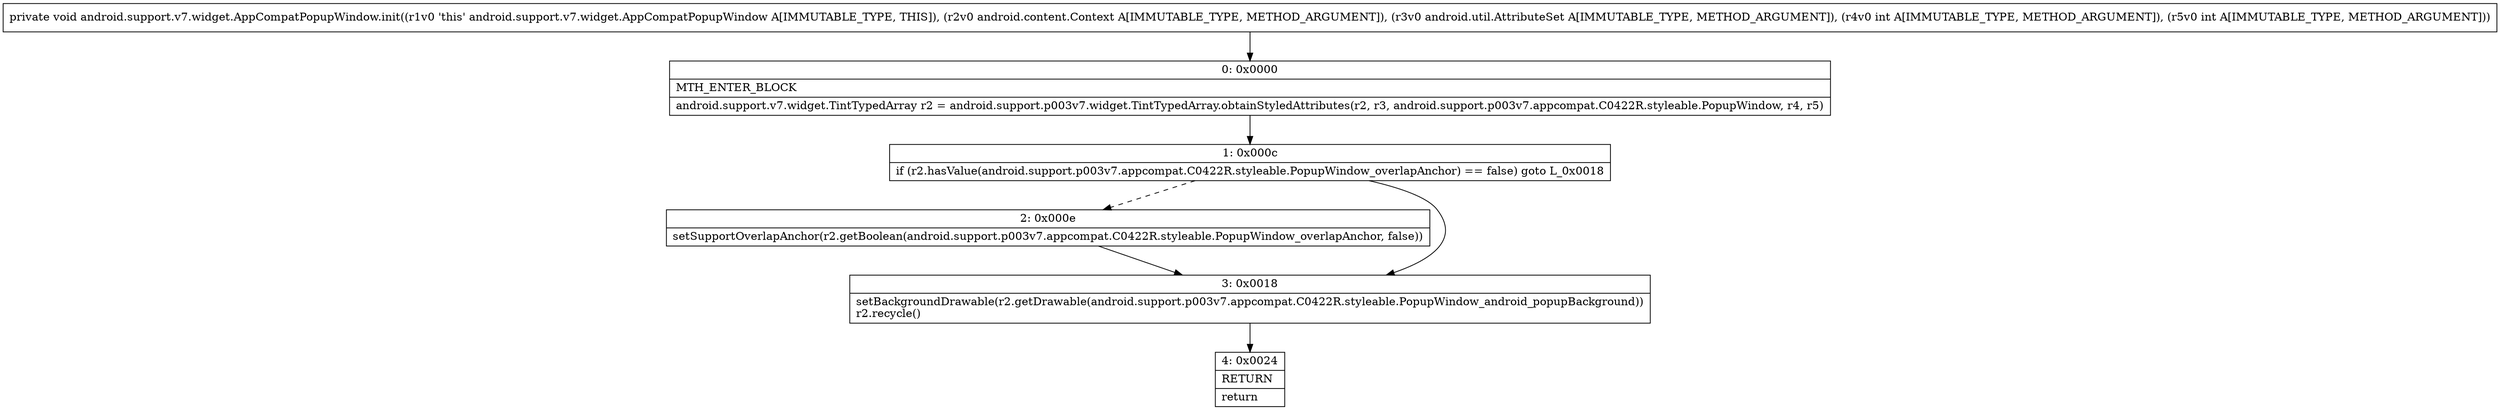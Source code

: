 digraph "CFG forandroid.support.v7.widget.AppCompatPopupWindow.init(Landroid\/content\/Context;Landroid\/util\/AttributeSet;II)V" {
Node_0 [shape=record,label="{0\:\ 0x0000|MTH_ENTER_BLOCK\l|android.support.v7.widget.TintTypedArray r2 = android.support.p003v7.widget.TintTypedArray.obtainStyledAttributes(r2, r3, android.support.p003v7.appcompat.C0422R.styleable.PopupWindow, r4, r5)\l}"];
Node_1 [shape=record,label="{1\:\ 0x000c|if (r2.hasValue(android.support.p003v7.appcompat.C0422R.styleable.PopupWindow_overlapAnchor) == false) goto L_0x0018\l}"];
Node_2 [shape=record,label="{2\:\ 0x000e|setSupportOverlapAnchor(r2.getBoolean(android.support.p003v7.appcompat.C0422R.styleable.PopupWindow_overlapAnchor, false))\l}"];
Node_3 [shape=record,label="{3\:\ 0x0018|setBackgroundDrawable(r2.getDrawable(android.support.p003v7.appcompat.C0422R.styleable.PopupWindow_android_popupBackground))\lr2.recycle()\l}"];
Node_4 [shape=record,label="{4\:\ 0x0024|RETURN\l|return\l}"];
MethodNode[shape=record,label="{private void android.support.v7.widget.AppCompatPopupWindow.init((r1v0 'this' android.support.v7.widget.AppCompatPopupWindow A[IMMUTABLE_TYPE, THIS]), (r2v0 android.content.Context A[IMMUTABLE_TYPE, METHOD_ARGUMENT]), (r3v0 android.util.AttributeSet A[IMMUTABLE_TYPE, METHOD_ARGUMENT]), (r4v0 int A[IMMUTABLE_TYPE, METHOD_ARGUMENT]), (r5v0 int A[IMMUTABLE_TYPE, METHOD_ARGUMENT])) }"];
MethodNode -> Node_0;
Node_0 -> Node_1;
Node_1 -> Node_2[style=dashed];
Node_1 -> Node_3;
Node_2 -> Node_3;
Node_3 -> Node_4;
}


